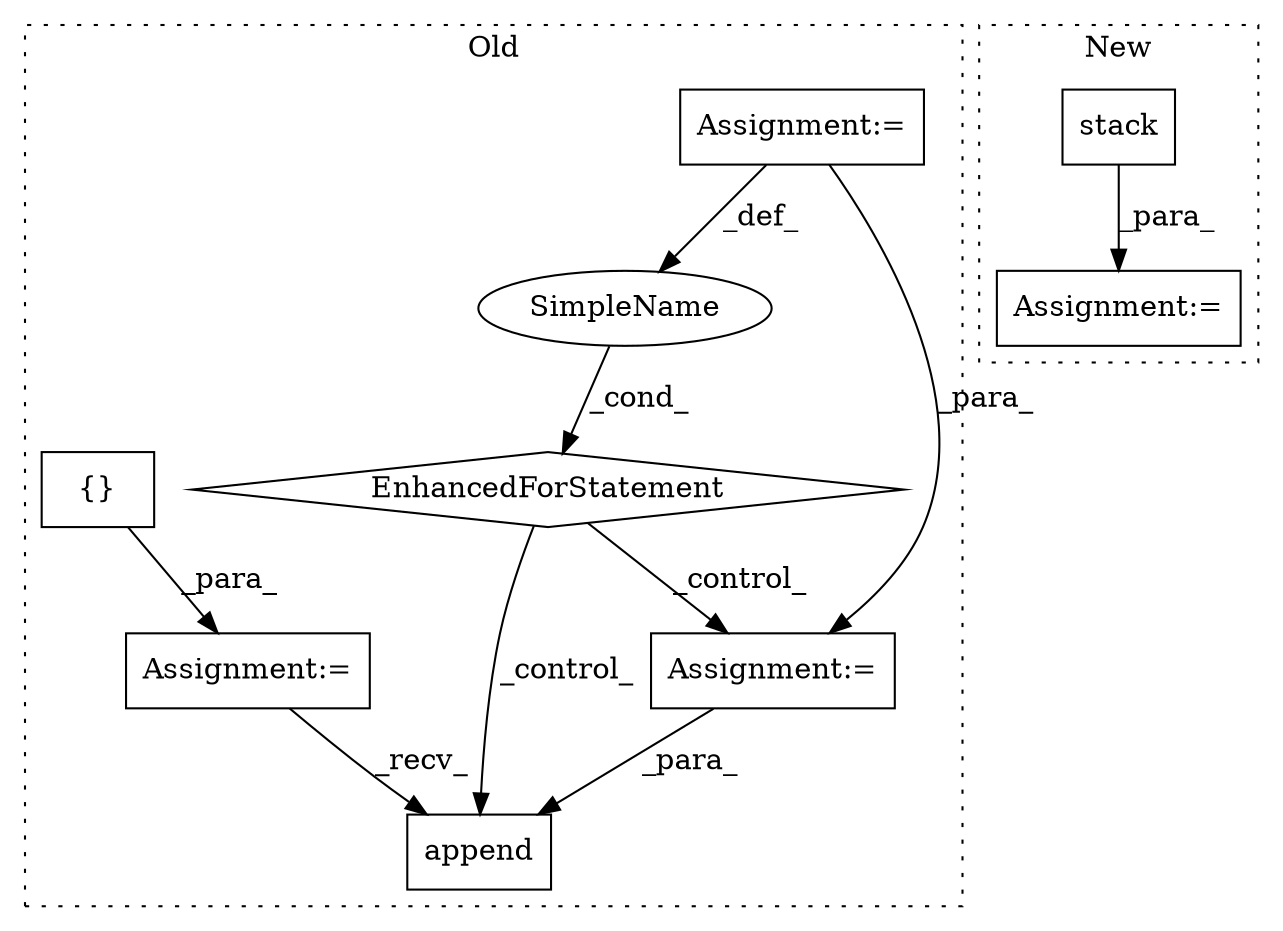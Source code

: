 digraph G {
subgraph cluster0 {
1 [label="append" a="32" s="2659,2679" l="7,1" shape="box"];
3 [label="EnhancedForStatement" a="70" s="1999,2096" l="53,2" shape="diamond"];
4 [label="SimpleName" a="42" s="2056" l="2" shape="ellipse"];
5 [label="Assignment:=" a="7" s="1999,2096" l="53,2" shape="box"];
7 [label="Assignment:=" a="7" s="2563" l="1" shape="box"];
8 [label="Assignment:=" a="7" s="1981" l="1" shape="box"];
9 [label="{}" a="4" s="1991" l="2" shape="box"];
label = "Old";
style="dotted";
}
subgraph cluster1 {
2 [label="stack" a="32" s="3716" l="7" shape="box"];
6 [label="Assignment:=" a="7" s="3662" l="1" shape="box"];
label = "New";
style="dotted";
}
2 -> 6 [label="_para_"];
3 -> 7 [label="_control_"];
3 -> 1 [label="_control_"];
4 -> 3 [label="_cond_"];
5 -> 4 [label="_def_"];
5 -> 7 [label="_para_"];
7 -> 1 [label="_para_"];
8 -> 1 [label="_recv_"];
9 -> 8 [label="_para_"];
}